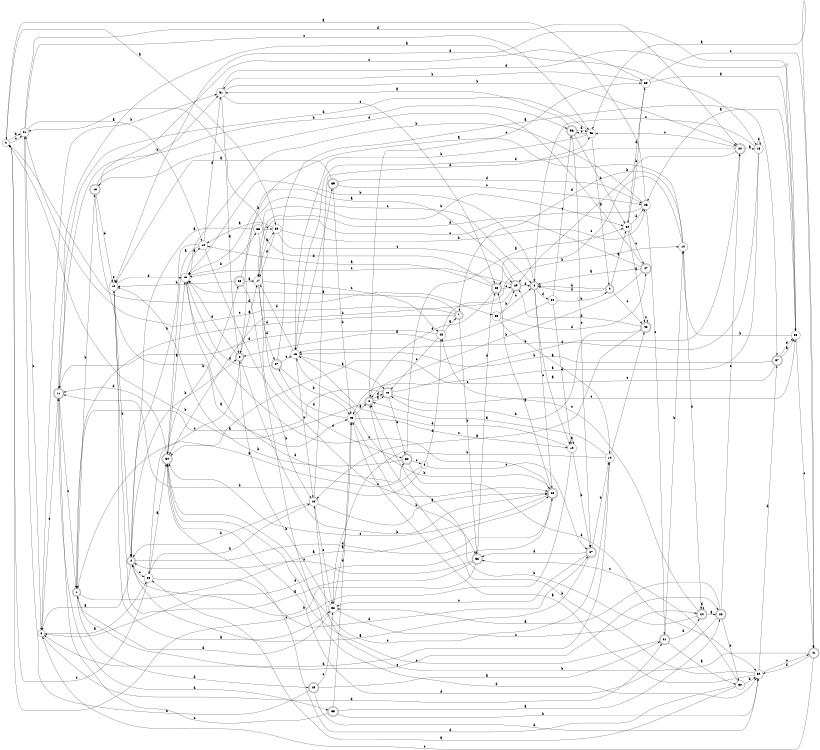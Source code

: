 digraph n49_6 {
__start0 [label="" shape="none"];

rankdir=LR;
size="8,5";

s0 [style="filled", color="black", fillcolor="white" shape="circle", label="0"];
s1 [style="rounded,filled", color="black", fillcolor="white" shape="doublecircle", label="1"];
s2 [style="rounded,filled", color="black", fillcolor="white" shape="doublecircle", label="2"];
s3 [style="filled", color="black", fillcolor="white" shape="circle", label="3"];
s4 [style="rounded,filled", color="black", fillcolor="white" shape="doublecircle", label="4"];
s5 [style="rounded,filled", color="black", fillcolor="white" shape="doublecircle", label="5"];
s6 [style="rounded,filled", color="black", fillcolor="white" shape="doublecircle", label="6"];
s7 [style="rounded,filled", color="black", fillcolor="white" shape="doublecircle", label="7"];
s8 [style="filled", color="black", fillcolor="white" shape="circle", label="8"];
s9 [style="rounded,filled", color="black", fillcolor="white" shape="doublecircle", label="9"];
s10 [style="filled", color="black", fillcolor="white" shape="circle", label="10"];
s11 [style="rounded,filled", color="black", fillcolor="white" shape="doublecircle", label="11"];
s12 [style="filled", color="black", fillcolor="white" shape="circle", label="12"];
s13 [style="filled", color="black", fillcolor="white" shape="circle", label="13"];
s14 [style="filled", color="black", fillcolor="white" shape="circle", label="14"];
s15 [style="filled", color="black", fillcolor="white" shape="circle", label="15"];
s16 [style="filled", color="black", fillcolor="white" shape="circle", label="16"];
s17 [style="filled", color="black", fillcolor="white" shape="circle", label="17"];
s18 [style="rounded,filled", color="black", fillcolor="white" shape="doublecircle", label="18"];
s19 [style="filled", color="black", fillcolor="white" shape="circle", label="19"];
s20 [style="rounded,filled", color="black", fillcolor="white" shape="doublecircle", label="20"];
s21 [style="filled", color="black", fillcolor="white" shape="circle", label="21"];
s22 [style="rounded,filled", color="black", fillcolor="white" shape="doublecircle", label="22"];
s23 [style="rounded,filled", color="black", fillcolor="white" shape="doublecircle", label="23"];
s24 [style="rounded,filled", color="black", fillcolor="white" shape="doublecircle", label="24"];
s25 [style="rounded,filled", color="black", fillcolor="white" shape="doublecircle", label="25"];
s26 [style="filled", color="black", fillcolor="white" shape="circle", label="26"];
s27 [style="rounded,filled", color="black", fillcolor="white" shape="doublecircle", label="27"];
s28 [style="rounded,filled", color="black", fillcolor="white" shape="doublecircle", label="28"];
s29 [style="rounded,filled", color="black", fillcolor="white" shape="doublecircle", label="29"];
s30 [style="filled", color="black", fillcolor="white" shape="circle", label="30"];
s31 [style="rounded,filled", color="black", fillcolor="white" shape="doublecircle", label="31"];
s32 [style="filled", color="black", fillcolor="white" shape="circle", label="32"];
s33 [style="filled", color="black", fillcolor="white" shape="circle", label="33"];
s34 [style="filled", color="black", fillcolor="white" shape="circle", label="34"];
s35 [style="filled", color="black", fillcolor="white" shape="circle", label="35"];
s36 [style="filled", color="black", fillcolor="white" shape="circle", label="36"];
s37 [style="rounded,filled", color="black", fillcolor="white" shape="doublecircle", label="37"];
s38 [style="filled", color="black", fillcolor="white" shape="circle", label="38"];
s39 [style="rounded,filled", color="black", fillcolor="white" shape="doublecircle", label="39"];
s40 [style="rounded,filled", color="black", fillcolor="white" shape="doublecircle", label="40"];
s41 [style="rounded,filled", color="black", fillcolor="white" shape="doublecircle", label="41"];
s42 [style="filled", color="black", fillcolor="white" shape="circle", label="42"];
s43 [style="filled", color="black", fillcolor="white" shape="circle", label="43"];
s44 [style="filled", color="black", fillcolor="white" shape="circle", label="44"];
s45 [style="filled", color="black", fillcolor="white" shape="circle", label="45"];
s46 [style="filled", color="black", fillcolor="white" shape="circle", label="46"];
s47 [style="rounded,filled", color="black", fillcolor="white" shape="doublecircle", label="47"];
s48 [style="rounded,filled", color="black", fillcolor="white" shape="doublecircle", label="48"];
s49 [style="rounded,filled", color="black", fillcolor="white" shape="doublecircle", label="49"];
s50 [style="rounded,filled", color="black", fillcolor="white" shape="doublecircle", label="50"];
s51 [style="filled", color="black", fillcolor="white" shape="circle", label="51"];
s52 [style="filled", color="black", fillcolor="white" shape="circle", label="52"];
s53 [style="filled", color="black", fillcolor="white" shape="circle", label="53"];
s54 [style="rounded,filled", color="black", fillcolor="white" shape="doublecircle", label="54"];
s55 [style="rounded,filled", color="black", fillcolor="white" shape="doublecircle", label="55"];
s56 [style="rounded,filled", color="black", fillcolor="white" shape="doublecircle", label="56"];
s57 [style="rounded,filled", color="black", fillcolor="white" shape="doublecircle", label="57"];
s58 [style="rounded,filled", color="black", fillcolor="white" shape="doublecircle", label="58"];
s59 [style="filled", color="black", fillcolor="white" shape="circle", label="59"];
s60 [style="filled", color="black", fillcolor="white" shape="circle", label="60"];
s0 -> s59 [label="a"];
s0 -> s21 [label="b"];
s0 -> s21 [label="c"];
s0 -> s53 [label="d"];
s1 -> s28 [label="a"];
s1 -> s18 [label="b"];
s1 -> s22 [label="c"];
s1 -> s49 [label="d"];
s2 -> s3 [label="a"];
s2 -> s5 [label="b"];
s2 -> s38 [label="c"];
s2 -> s28 [label="d"];
s3 -> s38 [label="a"];
s3 -> s51 [label="b"];
s3 -> s11 [label="c"];
s3 -> s31 [label="d"];
s4 -> s19 [label="a"];
s4 -> s43 [label="b"];
s4 -> s28 [label="c"];
s4 -> s34 [label="d"];
s5 -> s17 [label="a"];
s5 -> s28 [label="b"];
s5 -> s38 [label="c"];
s5 -> s43 [label="d"];
s6 -> s40 [label="a"];
s6 -> s0 [label="b"];
s6 -> s35 [label="c"];
s6 -> s40 [label="d"];
s7 -> s43 [label="a"];
s7 -> s58 [label="b"];
s7 -> s21 [label="c"];
s7 -> s1 [label="d"];
s8 -> s1 [label="a"];
s8 -> s11 [label="b"];
s8 -> s27 [label="c"];
s8 -> s42 [label="d"];
s9 -> s60 [label="a"];
s9 -> s4 [label="b"];
s9 -> s48 [label="c"];
s9 -> s4 [label="d"];
s10 -> s5 [label="a"];
s10 -> s24 [label="b"];
s10 -> s25 [label="c"];
s10 -> s7 [label="d"];
s11 -> s15 [label="a"];
s11 -> s56 [label="b"];
s11 -> s1 [label="c"];
s11 -> s55 [label="d"];
s12 -> s54 [label="a"];
s12 -> s2 [label="b"];
s12 -> s28 [label="c"];
s12 -> s51 [label="d"];
s13 -> s52 [label="a"];
s13 -> s2 [label="b"];
s13 -> s13 [label="c"];
s13 -> s43 [label="d"];
s14 -> s6 [label="a"];
s14 -> s52 [label="b"];
s14 -> s48 [label="c"];
s14 -> s3 [label="d"];
s15 -> s45 [label="a"];
s15 -> s16 [label="b"];
s15 -> s4 [label="c"];
s15 -> s15 [label="d"];
s16 -> s40 [label="a"];
s16 -> s39 [label="b"];
s16 -> s44 [label="c"];
s16 -> s17 [label="d"];
s17 -> s59 [label="a"];
s17 -> s44 [label="b"];
s17 -> s42 [label="c"];
s17 -> s37 [label="d"];
s18 -> s45 [label="a"];
s18 -> s51 [label="b"];
s18 -> s35 [label="c"];
s18 -> s13 [label="d"];
s19 -> s19 [label="a"];
s19 -> s27 [label="b"];
s19 -> s0 [label="c"];
s19 -> s16 [label="d"];
s20 -> s15 [label="a"];
s20 -> s29 [label="b"];
s20 -> s46 [label="c"];
s20 -> s16 [label="d"];
s21 -> s12 [label="a"];
s21 -> s3 [label="b"];
s21 -> s46 [label="c"];
s21 -> s20 [label="d"];
s22 -> s52 [label="a"];
s22 -> s30 [label="b"];
s22 -> s20 [label="c"];
s22 -> s54 [label="d"];
s23 -> s17 [label="a"];
s23 -> s13 [label="b"];
s23 -> s4 [label="c"];
s23 -> s32 [label="d"];
s24 -> s22 [label="a"];
s24 -> s6 [label="b"];
s24 -> s42 [label="c"];
s24 -> s24 [label="d"];
s25 -> s12 [label="a"];
s25 -> s21 [label="b"];
s25 -> s29 [label="c"];
s25 -> s6 [label="d"];
s26 -> s0 [label="a"];
s26 -> s43 [label="b"];
s26 -> s31 [label="c"];
s26 -> s17 [label="d"];
s27 -> s2 [label="a"];
s27 -> s14 [label="b"];
s27 -> s52 [label="c"];
s27 -> s58 [label="d"];
s28 -> s25 [label="a"];
s28 -> s16 [label="b"];
s28 -> s54 [label="c"];
s28 -> s3 [label="d"];
s29 -> s43 [label="a"];
s29 -> s54 [label="b"];
s29 -> s43 [label="c"];
s29 -> s4 [label="d"];
s30 -> s38 [label="a"];
s30 -> s32 [label="b"];
s30 -> s58 [label="c"];
s30 -> s54 [label="d"];
s31 -> s30 [label="a"];
s31 -> s10 [label="b"];
s31 -> s54 [label="c"];
s31 -> s24 [label="d"];
s32 -> s45 [label="a"];
s32 -> s6 [label="b"];
s32 -> s41 [label="c"];
s32 -> s57 [label="d"];
s33 -> s26 [label="a"];
s33 -> s10 [label="b"];
s33 -> s41 [label="c"];
s33 -> s13 [label="d"];
s34 -> s5 [label="a"];
s34 -> s9 [label="b"];
s34 -> s56 [label="c"];
s34 -> s19 [label="d"];
s35 -> s33 [label="a"];
s35 -> s51 [label="b"];
s35 -> s41 [label="c"];
s35 -> s60 [label="d"];
s36 -> s2 [label="a"];
s36 -> s60 [label="b"];
s36 -> s59 [label="c"];
s36 -> s50 [label="d"];
s37 -> s57 [label="a"];
s37 -> s45 [label="b"];
s37 -> s16 [label="c"];
s37 -> s43 [label="d"];
s38 -> s54 [label="a"];
s38 -> s44 [label="b"];
s38 -> s0 [label="c"];
s38 -> s27 [label="d"];
s39 -> s13 [label="a"];
s39 -> s45 [label="b"];
s39 -> s26 [label="c"];
s39 -> s26 [label="d"];
s40 -> s1 [label="a"];
s40 -> s50 [label="b"];
s40 -> s33 [label="c"];
s40 -> s20 [label="d"];
s41 -> s46 [label="a"];
s41 -> s44 [label="b"];
s41 -> s3 [label="c"];
s41 -> s32 [label="d"];
s42 -> s7 [label="a"];
s42 -> s10 [label="b"];
s42 -> s40 [label="c"];
s42 -> s11 [label="d"];
s43 -> s12 [label="a"];
s43 -> s36 [label="b"];
s43 -> s28 [label="c"];
s43 -> s50 [label="d"];
s44 -> s28 [label="a"];
s44 -> s2 [label="b"];
s44 -> s52 [label="c"];
s44 -> s46 [label="d"];
s45 -> s6 [label="a"];
s45 -> s58 [label="b"];
s45 -> s19 [label="c"];
s45 -> s37 [label="d"];
s46 -> s9 [label="a"];
s46 -> s16 [label="b"];
s46 -> s56 [label="c"];
s46 -> s11 [label="d"];
s47 -> s4 [label="a"];
s47 -> s6 [label="b"];
s47 -> s17 [label="c"];
s47 -> s18 [label="d"];
s48 -> s44 [label="a"];
s48 -> s40 [label="b"];
s48 -> s48 [label="c"];
s48 -> s29 [label="d"];
s49 -> s31 [label="a"];
s49 -> s21 [label="b"];
s49 -> s52 [label="c"];
s49 -> s32 [label="d"];
s50 -> s60 [label="a"];
s50 -> s13 [label="b"];
s50 -> s8 [label="c"];
s50 -> s32 [label="d"];
s51 -> s5 [label="a"];
s51 -> s20 [label="b"];
s51 -> s25 [label="c"];
s51 -> s33 [label="d"];
s52 -> s45 [label="a"];
s52 -> s5 [label="b"];
s52 -> s24 [label="c"];
s52 -> s1 [label="d"];
s53 -> s14 [label="a"];
s53 -> s29 [label="b"];
s53 -> s4 [label="c"];
s53 -> s47 [label="d"];
s54 -> s43 [label="a"];
s54 -> s23 [label="b"];
s54 -> s14 [label="c"];
s54 -> s11 [label="d"];
s55 -> s22 [label="a"];
s55 -> s32 [label="b"];
s55 -> s11 [label="c"];
s55 -> s45 [label="d"];
s56 -> s51 [label="a"];
s56 -> s60 [label="b"];
s56 -> s27 [label="c"];
s56 -> s46 [label="d"];
s57 -> s33 [label="a"];
s57 -> s16 [label="b"];
s57 -> s54 [label="c"];
s57 -> s33 [label="d"];
s58 -> s13 [label="a"];
s58 -> s2 [label="b"];
s58 -> s2 [label="c"];
s58 -> s25 [label="d"];
s59 -> s12 [label="a"];
s59 -> s26 [label="b"];
s59 -> s29 [label="c"];
s59 -> s17 [label="d"];
s60 -> s48 [label="a"];
s60 -> s35 [label="b"];
s60 -> s47 [label="c"];
s60 -> s26 [label="d"];

}